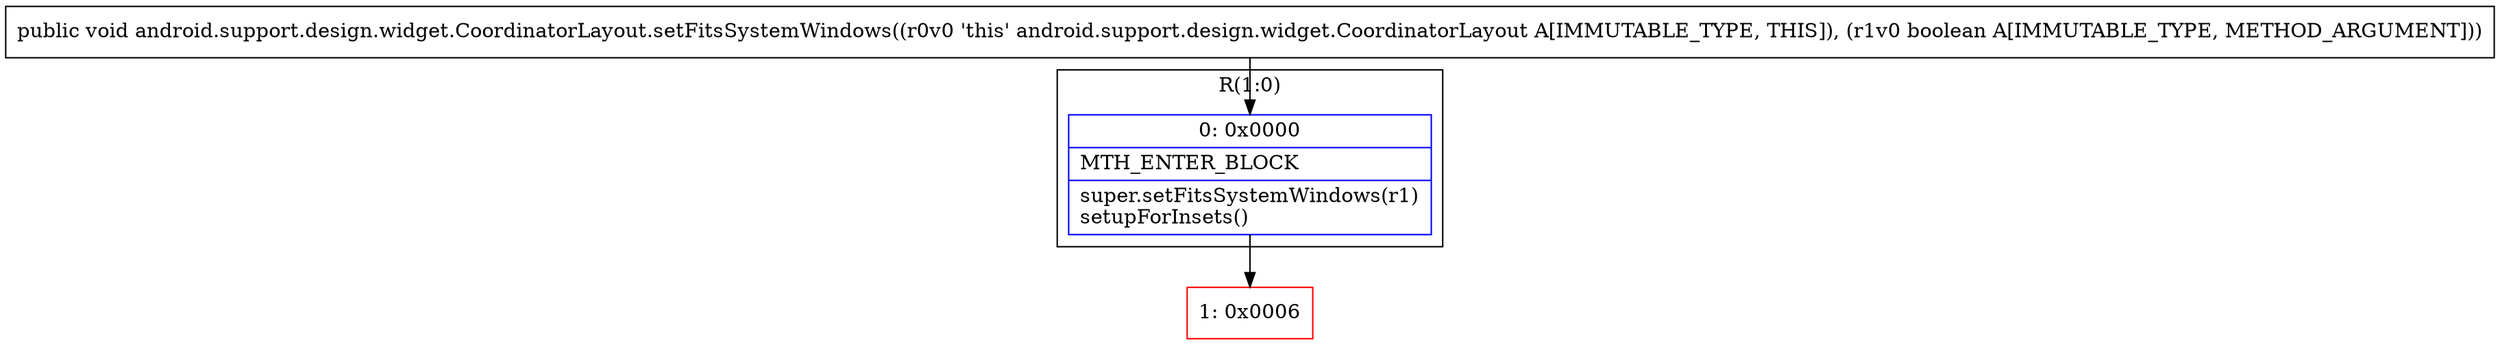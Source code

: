 digraph "CFG forandroid.support.design.widget.CoordinatorLayout.setFitsSystemWindows(Z)V" {
subgraph cluster_Region_367968395 {
label = "R(1:0)";
node [shape=record,color=blue];
Node_0 [shape=record,label="{0\:\ 0x0000|MTH_ENTER_BLOCK\l|super.setFitsSystemWindows(r1)\lsetupForInsets()\l}"];
}
Node_1 [shape=record,color=red,label="{1\:\ 0x0006}"];
MethodNode[shape=record,label="{public void android.support.design.widget.CoordinatorLayout.setFitsSystemWindows((r0v0 'this' android.support.design.widget.CoordinatorLayout A[IMMUTABLE_TYPE, THIS]), (r1v0 boolean A[IMMUTABLE_TYPE, METHOD_ARGUMENT])) }"];
MethodNode -> Node_0;
Node_0 -> Node_1;
}

